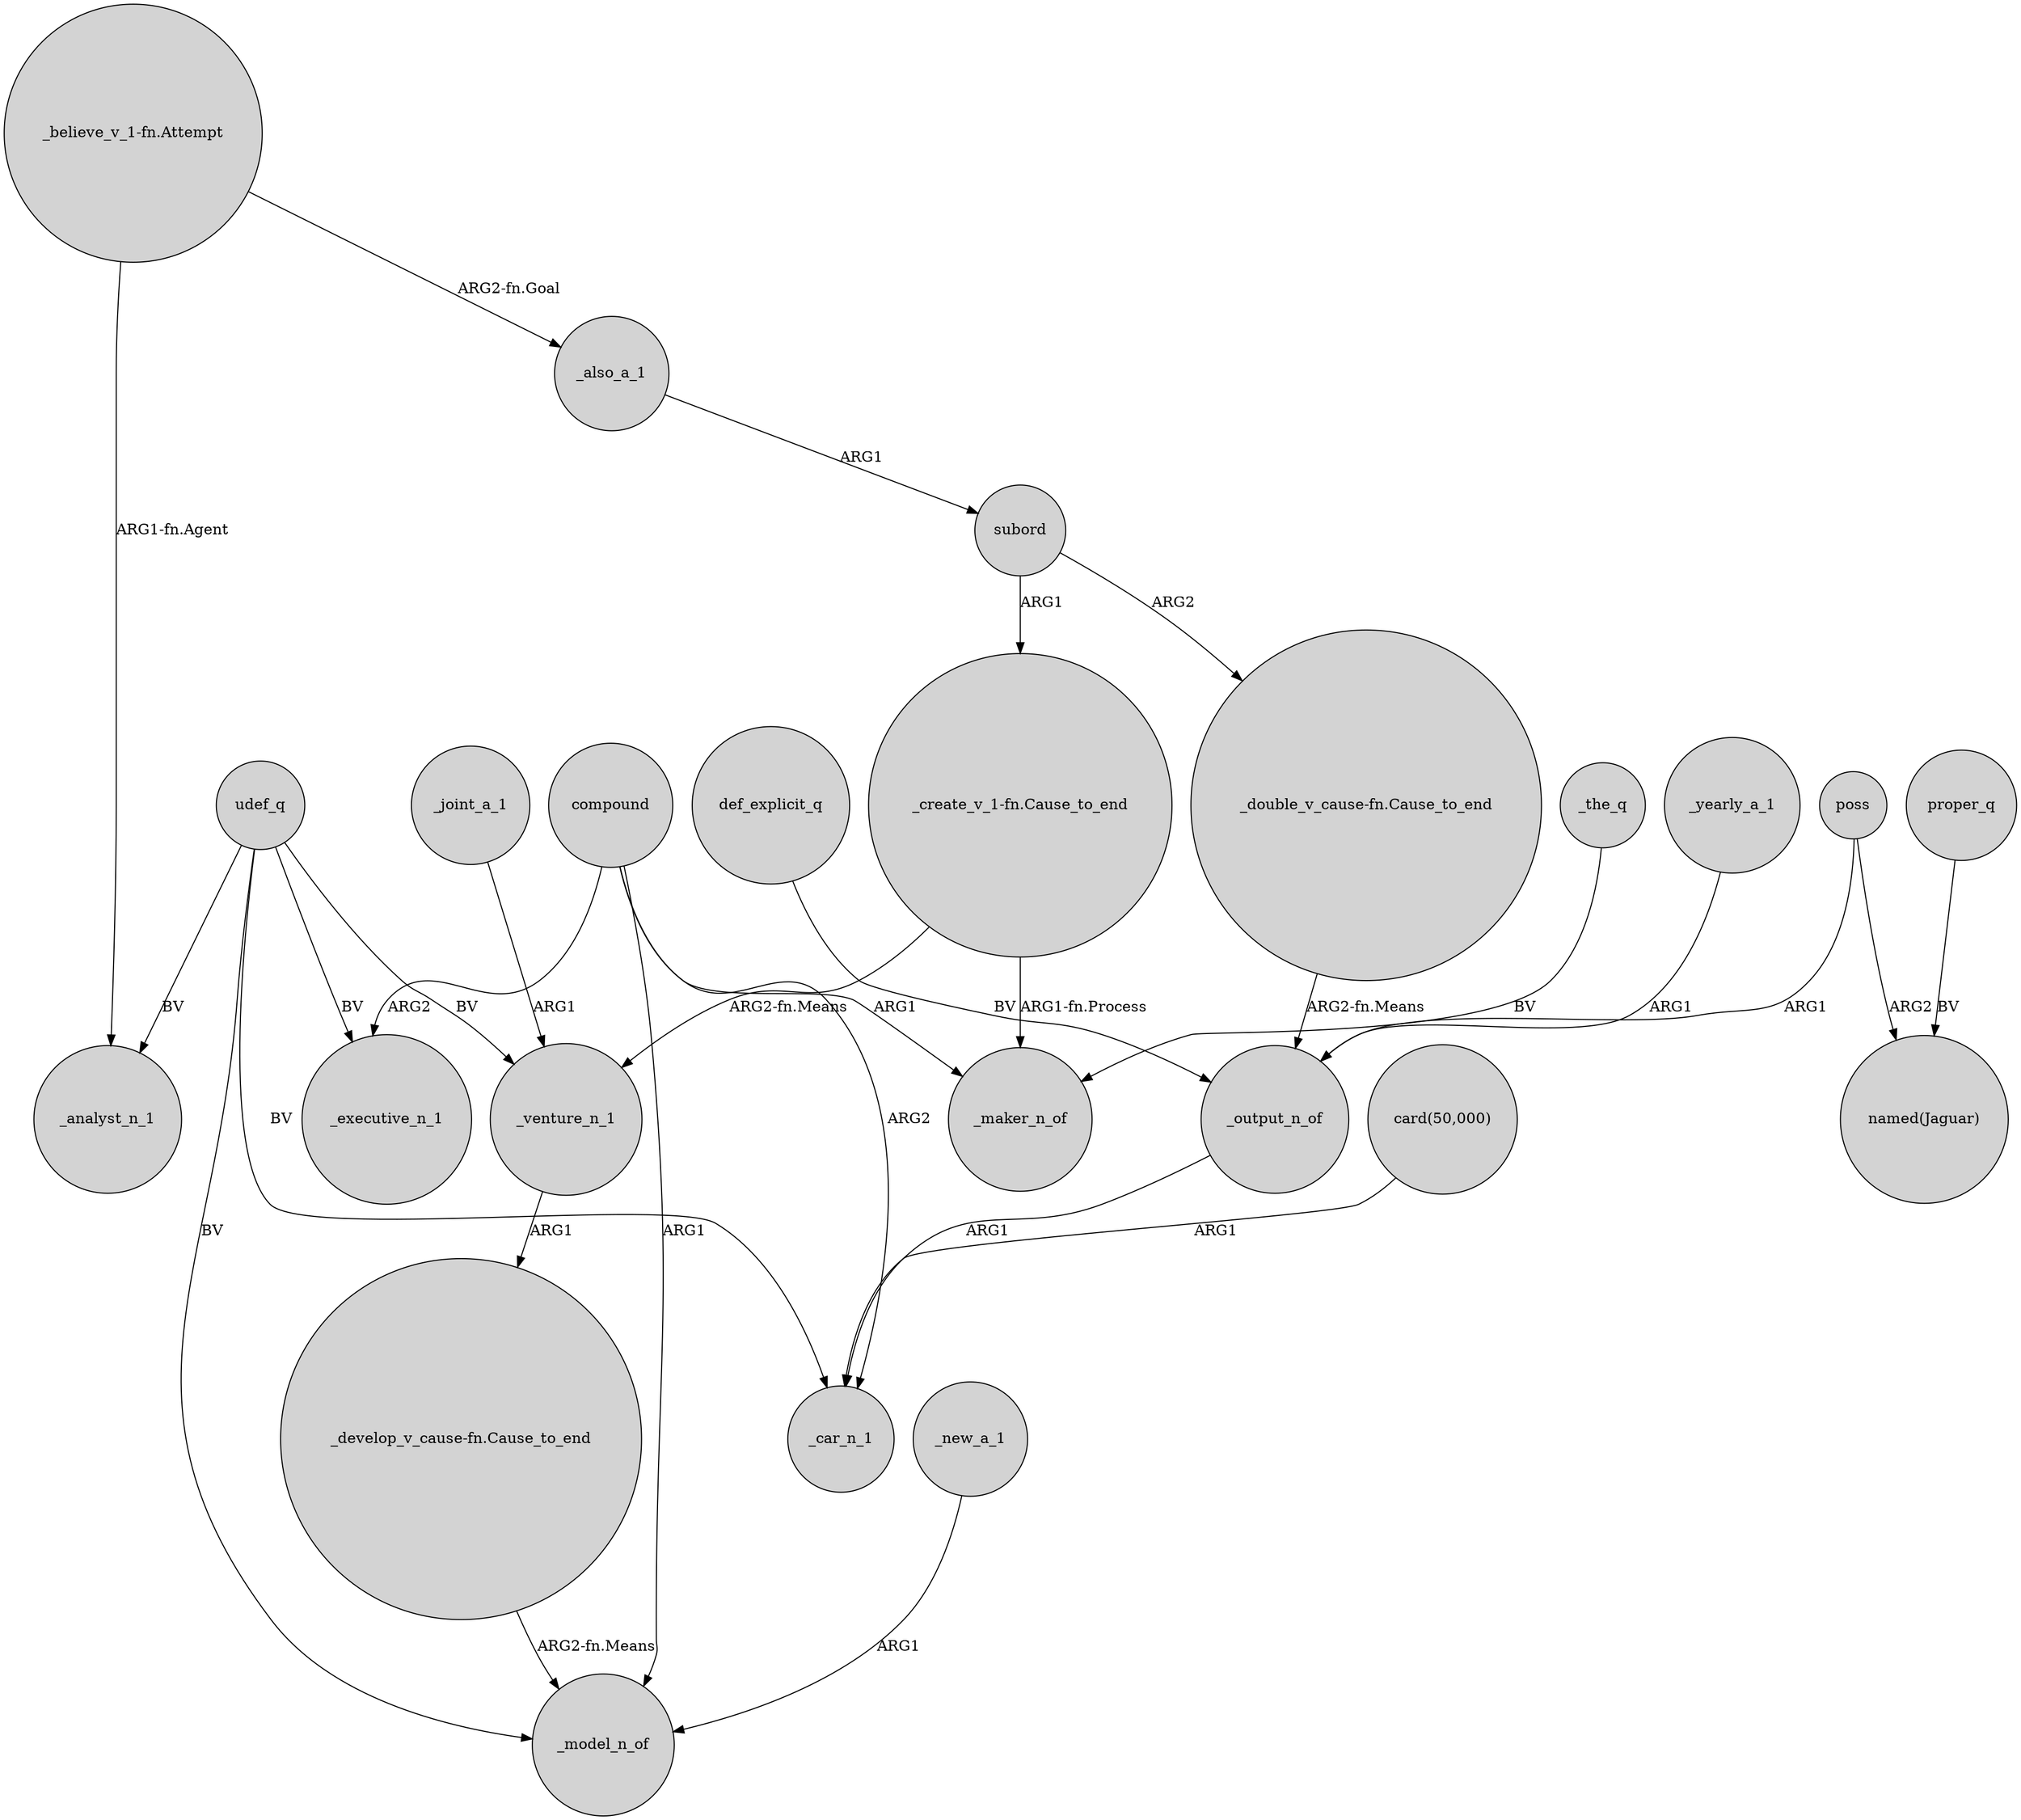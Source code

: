 digraph {
	node [shape=circle style=filled]
	subord -> "_create_v_1-fn.Cause_to_end" [label=ARG1]
	udef_q -> _analyst_n_1 [label=BV]
	_joint_a_1 -> _venture_n_1 [label=ARG1]
	"card(50,000)" -> _car_n_1 [label=ARG1]
	_yearly_a_1 -> _output_n_of [label=ARG1]
	compound -> _model_n_of [label=ARG1]
	"_create_v_1-fn.Cause_to_end" -> _venture_n_1 [label="ARG2-fn.Means"]
	"_develop_v_cause-fn.Cause_to_end" -> _model_n_of [label="ARG2-fn.Means"]
	_venture_n_1 -> "_develop_v_cause-fn.Cause_to_end" [label=ARG1]
	_new_a_1 -> _model_n_of [label=ARG1]
	_also_a_1 -> subord [label=ARG1]
	"_double_v_cause-fn.Cause_to_end" -> _output_n_of [label="ARG2-fn.Means"]
	udef_q -> _executive_n_1 [label=BV]
	udef_q -> _model_n_of [label=BV]
	poss -> _output_n_of [label=ARG1]
	"_believe_v_1-fn.Attempt" -> _analyst_n_1 [label="ARG1-fn.Agent"]
	compound -> _car_n_1 [label=ARG2]
	poss -> "named(Jaguar)" [label=ARG2]
	proper_q -> "named(Jaguar)" [label=BV]
	def_explicit_q -> _output_n_of [label=BV]
	udef_q -> _car_n_1 [label=BV]
	subord -> "_double_v_cause-fn.Cause_to_end" [label=ARG2]
	compound -> _maker_n_of [label=ARG1]
	"_create_v_1-fn.Cause_to_end" -> _maker_n_of [label="ARG1-fn.Process"]
	_the_q -> _maker_n_of [label=BV]
	udef_q -> _venture_n_1 [label=BV]
	_output_n_of -> _car_n_1 [label=ARG1]
	compound -> _executive_n_1 [label=ARG2]
	"_believe_v_1-fn.Attempt" -> _also_a_1 [label="ARG2-fn.Goal"]
}
